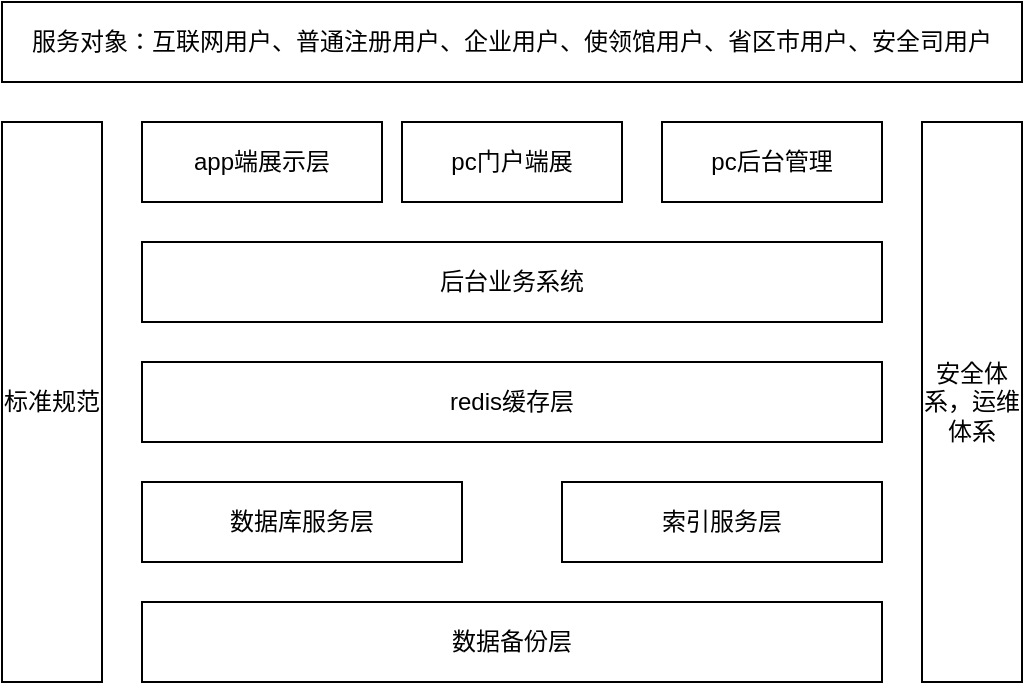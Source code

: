 <mxfile version="15.5.8" type="github">
  <diagram id="WuLPHoG9mqRHDJPUA3OA" name="第 1 页">
    <mxGraphModel dx="706" dy="544" grid="1" gridSize="10" guides="1" tooltips="1" connect="1" arrows="1" fold="1" page="1" pageScale="1" pageWidth="827" pageHeight="1169" math="0" shadow="0">
      <root>
        <mxCell id="0" />
        <mxCell id="1" parent="0" />
        <mxCell id="TMO7bS7y123iJ321jEIr-1" value="服务对象：互联网用户、普通注册用户、企业用户、使领馆用户、省区市用户、安全司用户" style="rounded=0;whiteSpace=wrap;html=1;" vertex="1" parent="1">
          <mxGeometry x="140" y="160" width="510" height="40" as="geometry" />
        </mxCell>
        <mxCell id="TMO7bS7y123iJ321jEIr-2" value="标准规范" style="rounded=0;whiteSpace=wrap;html=1;" vertex="1" parent="1">
          <mxGeometry x="140" y="220" width="50" height="280" as="geometry" />
        </mxCell>
        <mxCell id="TMO7bS7y123iJ321jEIr-6" value="app端展示层" style="rounded=0;whiteSpace=wrap;html=1;" vertex="1" parent="1">
          <mxGeometry x="210" y="220" width="120" height="40" as="geometry" />
        </mxCell>
        <mxCell id="TMO7bS7y123iJ321jEIr-7" value="pc门户端展" style="rounded=0;whiteSpace=wrap;html=1;" vertex="1" parent="1">
          <mxGeometry x="340" y="220" width="110" height="40" as="geometry" />
        </mxCell>
        <mxCell id="TMO7bS7y123iJ321jEIr-8" value="pc后台管理" style="rounded=0;whiteSpace=wrap;html=1;" vertex="1" parent="1">
          <mxGeometry x="470" y="220" width="110" height="40" as="geometry" />
        </mxCell>
        <mxCell id="TMO7bS7y123iJ321jEIr-9" value="后台业务系统" style="rounded=0;whiteSpace=wrap;html=1;" vertex="1" parent="1">
          <mxGeometry x="210" y="280" width="370" height="40" as="geometry" />
        </mxCell>
        <mxCell id="TMO7bS7y123iJ321jEIr-10" value="redis缓存层" style="rounded=0;whiteSpace=wrap;html=1;" vertex="1" parent="1">
          <mxGeometry x="210" y="340" width="370" height="40" as="geometry" />
        </mxCell>
        <mxCell id="TMO7bS7y123iJ321jEIr-11" value="数据库服务层" style="rounded=0;whiteSpace=wrap;html=1;" vertex="1" parent="1">
          <mxGeometry x="210" y="400" width="160" height="40" as="geometry" />
        </mxCell>
        <mxCell id="TMO7bS7y123iJ321jEIr-12" value="索引服务层" style="rounded=0;whiteSpace=wrap;html=1;" vertex="1" parent="1">
          <mxGeometry x="420" y="400" width="160" height="40" as="geometry" />
        </mxCell>
        <mxCell id="TMO7bS7y123iJ321jEIr-13" value="数据备份层" style="rounded=0;whiteSpace=wrap;html=1;" vertex="1" parent="1">
          <mxGeometry x="210" y="460" width="370" height="40" as="geometry" />
        </mxCell>
        <mxCell id="TMO7bS7y123iJ321jEIr-14" value="安全体系，运维体系" style="rounded=0;whiteSpace=wrap;html=1;" vertex="1" parent="1">
          <mxGeometry x="600" y="220" width="50" height="280" as="geometry" />
        </mxCell>
      </root>
    </mxGraphModel>
  </diagram>
</mxfile>

